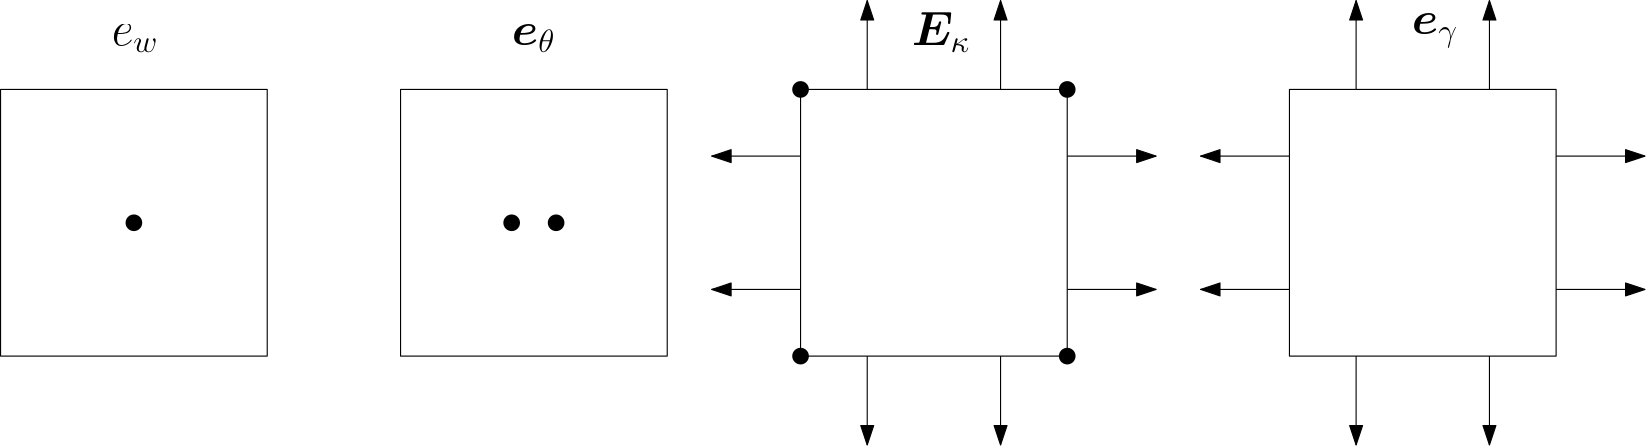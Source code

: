 <?xml version="1.0"?>
<!DOCTYPE ipe SYSTEM "ipe.dtd">
<ipe version="70206" creator="Ipe 7.2.9">
<info created="D:20200930195857" modified="D:20200930195857"/>
<preamble>\usepackage{bm}</preamble>
<ipestyle name="basic">
<symbol name="arrow/arc(spx)">
<path stroke="sym-stroke" fill="sym-stroke" pen="sym-pen">
0 0 m
-1 0.333 l
-1 -0.333 l
h
</path>
</symbol>
<symbol name="arrow/farc(spx)">
<path stroke="sym-stroke" fill="white" pen="sym-pen">
0 0 m
-1 0.333 l
-1 -0.333 l
h
</path>
</symbol>
<symbol name="arrow/ptarc(spx)">
<path stroke="sym-stroke" fill="sym-stroke" pen="sym-pen">
0 0 m
-1 0.333 l
-0.8 0 l
-1 -0.333 l
h
</path>
</symbol>
<symbol name="arrow/fptarc(spx)">
<path stroke="sym-stroke" fill="white" pen="sym-pen">
0 0 m
-1 0.333 l
-0.8 0 l
-1 -0.333 l
h
</path>
</symbol>
<symbol name="mark/circle(sx)" transformations="translations">
<path fill="sym-stroke">
0.6 0 0 0.6 0 0 e
0.4 0 0 0.4 0 0 e
</path>
</symbol>
<symbol name="mark/disk(sx)" transformations="translations">
<path fill="sym-stroke">
0.6 0 0 0.6 0 0 e
</path>
</symbol>
<symbol name="mark/fdisk(sfx)" transformations="translations">
<group>
<path fill="sym-fill">
0.5 0 0 0.5 0 0 e
</path>
<path fill="sym-stroke" fillrule="eofill">
0.6 0 0 0.6 0 0 e
0.4 0 0 0.4 0 0 e
</path>
</group>
</symbol>
<symbol name="mark/box(sx)" transformations="translations">
<path fill="sym-stroke" fillrule="eofill">
-0.6 -0.6 m
0.6 -0.6 l
0.6 0.6 l
-0.6 0.6 l
h
-0.4 -0.4 m
0.4 -0.4 l
0.4 0.4 l
-0.4 0.4 l
h
</path>
</symbol>
<symbol name="mark/square(sx)" transformations="translations">
<path fill="sym-stroke">
-0.6 -0.6 m
0.6 -0.6 l
0.6 0.6 l
-0.6 0.6 l
h
</path>
</symbol>
<symbol name="mark/fsquare(sfx)" transformations="translations">
<group>
<path fill="sym-fill">
-0.5 -0.5 m
0.5 -0.5 l
0.5 0.5 l
-0.5 0.5 l
h
</path>
<path fill="sym-stroke" fillrule="eofill">
-0.6 -0.6 m
0.6 -0.6 l
0.6 0.6 l
-0.6 0.6 l
h
-0.4 -0.4 m
0.4 -0.4 l
0.4 0.4 l
-0.4 0.4 l
h
</path>
</group>
</symbol>
<symbol name="mark/cross(sx)" transformations="translations">
<group>
<path fill="sym-stroke">
-0.43 -0.57 m
0.57 0.43 l
0.43 0.57 l
-0.57 -0.43 l
h
</path>
<path fill="sym-stroke">
-0.43 0.57 m
0.57 -0.43 l
0.43 -0.57 l
-0.57 0.43 l
h
</path>
</group>
</symbol>
<symbol name="arrow/fnormal(spx)">
<path stroke="sym-stroke" fill="white" pen="sym-pen">
0 0 m
-1 0.333 l
-1 -0.333 l
h
</path>
</symbol>
<symbol name="arrow/pointed(spx)">
<path stroke="sym-stroke" fill="sym-stroke" pen="sym-pen">
0 0 m
-1 0.333 l
-0.8 0 l
-1 -0.333 l
h
</path>
</symbol>
<symbol name="arrow/fpointed(spx)">
<path stroke="sym-stroke" fill="white" pen="sym-pen">
0 0 m
-1 0.333 l
-0.8 0 l
-1 -0.333 l
h
</path>
</symbol>
<symbol name="arrow/linear(spx)">
<path stroke="sym-stroke" pen="sym-pen">
-1 0.333 m
0 0 l
-1 -0.333 l
</path>
</symbol>
<symbol name="arrow/fdouble(spx)">
<path stroke="sym-stroke" fill="white" pen="sym-pen">
0 0 m
-1 0.333 l
-1 -0.333 l
h
-1 0 m
-2 0.333 l
-2 -0.333 l
h
</path>
</symbol>
<symbol name="arrow/double(spx)">
<path stroke="sym-stroke" fill="sym-stroke" pen="sym-pen">
0 0 m
-1 0.333 l
-1 -0.333 l
h
-1 0 m
-2 0.333 l
-2 -0.333 l
h
</path>
</symbol>
<pen name="heavier" value="0.8"/>
<pen name="fat" value="1.2"/>
<pen name="ultrafat" value="2"/>
<symbolsize name="large" value="5"/>
<symbolsize name="small" value="2"/>
<symbolsize name="tiny" value="1.1"/>
<arrowsize name="large" value="10"/>
<arrowsize name="small" value="5"/>
<arrowsize name="tiny" value="3"/>
<color name="red" value="1 0 0"/>
<color name="green" value="0 1 0"/>
<color name="blue" value="0 0 1"/>
<color name="yellow" value="1 1 0"/>
<color name="orange" value="1 0.647 0"/>
<color name="gold" value="1 0.843 0"/>
<color name="purple" value="0.627 0.125 0.941"/>
<color name="gray" value="0.745"/>
<color name="brown" value="0.647 0.165 0.165"/>
<color name="navy" value="0 0 0.502"/>
<color name="pink" value="1 0.753 0.796"/>
<color name="seagreen" value="0.18 0.545 0.341"/>
<color name="turquoise" value="0.251 0.878 0.816"/>
<color name="violet" value="0.933 0.51 0.933"/>
<color name="darkblue" value="0 0 0.545"/>
<color name="darkcyan" value="0 0.545 0.545"/>
<color name="darkgray" value="0.663"/>
<color name="darkgreen" value="0 0.392 0"/>
<color name="darkmagenta" value="0.545 0 0.545"/>
<color name="darkorange" value="1 0.549 0"/>
<color name="darkred" value="0.545 0 0"/>
<color name="lightblue" value="0.678 0.847 0.902"/>
<color name="lightcyan" value="0.878 1 1"/>
<color name="lightgray" value="0.827"/>
<color name="lightgreen" value="0.565 0.933 0.565"/>
<color name="lightyellow" value="1 1 0.878"/>
<dashstyle name="dashed" value="[4] 0"/>
<dashstyle name="dotted" value="[1 3] 0"/>
<dashstyle name="dash dotted" value="[4 2 1 2] 0"/>
<dashstyle name="dash dot dotted" value="[4 2 1 2 1 2] 0"/>
<textsize name="large" value="\large"/>
<textsize name="Large" value="\Large"/>
<textsize name="LARGE" value="\LARGE"/>
<textsize name="huge" value="\huge"/>
<textsize name="Huge" value="\Huge"/>
<textsize name="small" value="\small"/>
<textsize name="footnote" value="\footnotesize"/>
<textsize name="tiny" value="\tiny"/>
<textstyle name="center" begin="\begin{center}" end="\end{center}"/>
<textstyle name="itemize" begin="\begin{itemize}" end="\end{itemize}"/>
<textstyle name="item" begin="\begin{itemize}\item{}" end="\end{itemize}"/>
<gridsize name="4 pts" value="4"/>
<gridsize name="8 pts (~3 mm)" value="8"/>
<gridsize name="16 pts (~6 mm)" value="16"/>
<gridsize name="32 pts (~12 mm)" value="32"/>
<gridsize name="10 pts (~3.5 mm)" value="10"/>
<gridsize name="20 pts (~7 mm)" value="20"/>
<gridsize name="14 pts (~5 mm)" value="14"/>
<gridsize name="28 pts (~10 mm)" value="28"/>
<gridsize name="56 pts (~20 mm)" value="56"/>
<anglesize name="90 deg" value="90"/>
<anglesize name="60 deg" value="60"/>
<anglesize name="45 deg" value="45"/>
<anglesize name="30 deg" value="30"/>
<anglesize name="22.5 deg" value="22.5"/>
<opacity name="10%" value="0.1"/>
<opacity name="30%" value="0.3"/>
<opacity name="50%" value="0.5"/>
<opacity name="75%" value="0.75"/>
<tiling name="falling" angle="-60" step="4" width="1"/>
<tiling name="rising" angle="30" step="4" width="1"/>
</ipestyle>
<page>
<layer name="alpha"/>
<view layers="alpha" active="alpha"/>
<path layer="alpha" matrix="1 0 0 1 -32 0" stroke="black">
32 768 m
32 672 l
128 672 l
128 768 l
h
</path>
<use matrix="1 0 0 1 -32 0" name="mark/disk(sx)" pos="80 720" size="large" stroke="black"/>
<path matrix="1 0 0 1 -32 0" stroke="black">
176 768 m
176 672 l
272 672 l
272 768 l
h
</path>
<path matrix="1 0 0 1 -32 0" stroke="black">
320 768 m
320 672 l
416 672 l
416 768 l
h
</path>
<path stroke="black">
464 768 m
464 672 l
560 672 l
560 768 l
h
</path>
<use matrix="1 0 0 1 -32 0" name="mark/disk(sx)" pos="216 720" size="large" stroke="black"/>
<use matrix="1 0 0 1 -32 0" name="mark/disk(sx)" pos="232 720" size="large" stroke="black"/>
<text matrix="1 0 0 1 -20 -8" transformations="translations" pos="60 792" stroke="black" type="label" width="17" height="7.415" depth="2.58" valign="baseline" size="LARGE" style="math">e_w</text>
<text matrix="1 0 0 1 116 -8" transformations="translations" pos="212 792" stroke="black" type="label" width="21.182" height="11.814" depth="2.58" valign="baseline" size="LARGE" style="math">\bm{E}_\kappa</text>
<text matrix="1 0 0 1 -28 -12" transformations="translations" pos="212 796" stroke="black" type="label" width="15.809" height="7.654" depth="2.58" valign="baseline" size="LARGE" style="math">\bm{e}_\theta</text>
<text matrix="1 0 0 1 0 -4" transformations="translations" pos="508 792" stroke="black" type="label" width="16.751" height="7.648" depth="4.91" valign="baseline" size="LARGE" style="math">\bm{e}_\gamma</text>
<path matrix="1 0 0 1 -32 8" stroke="black" arrow="normal/normal">
320 736 m
288 736 l
</path>
<path matrix="1 0 0 1 -32 -8" stroke="black" arrow="normal/normal">
320 704 m
288 704 l
</path>
<path matrix="1 0 0 1 -40 0" stroke="black" arrow="normal/normal">
352 672 m
352 640 l
</path>
<path matrix="1 0 0 1 -24 0" stroke="black" arrow="normal/normal">
384 672 m
384 640 l
</path>
<path matrix="1 0 0 1 -32 -8" stroke="black" arrow="normal/normal">
416 704 m
448 704 l
</path>
<path matrix="1 0 0 1 -32 8" stroke="black" arrow="normal/normal">
416 736 m
448 736 l
</path>
<path matrix="1 0 0 1 -40 0" stroke="black" arrow="normal/normal">
352 768 m
352 800 l
</path>
<path matrix="1 0 0 1 -24 0" stroke="black" arrow="normal/normal">
384 768 m
384 800 l
</path>
<use matrix="1 0 0 1 -32 0" name="mark/disk(sx)" pos="320 672" size="large" stroke="black"/>
<use matrix="1 0 0 1 -32 0" name="mark/disk(sx)" pos="320 768" size="large" stroke="black"/>
<use matrix="1 0 0 1 -32 0" name="mark/disk(sx)" pos="416 768" size="large" stroke="black"/>
<use matrix="1 0 0 1 -32 0" name="mark/disk(sx)" pos="416 672" size="large" stroke="black"/>
<path matrix="1 0 0 1 0 -8" stroke="black" arrow="normal/normal">
464 704 m
432 704 l
</path>
<path matrix="1 0 0 1 0 8" stroke="black" arrow="normal/normal">
464 736 m
432 736 l
</path>
<path matrix="1 0 0 1 -8 0" stroke="black" arrow="normal/normal">
496 768 m
496 800 l
</path>
<path matrix="1 0 0 1 8 0" stroke="black" arrow="normal/normal">
528 768 m
528 800 l
</path>
<path matrix="1 0 0 1 136 0" stroke="black" arrow="normal/normal">
352 672 m
352 640 l
</path>
<path matrix="1 0 0 1 152 0" stroke="black" arrow="normal/normal">
384 672 m
384 640 l
</path>
<path matrix="1 0 0 1 144 -8" stroke="black" arrow="normal/normal">
416 704 m
448 704 l
</path>
<path matrix="1 0 0 1 144 8" stroke="black" arrow="normal/normal">
416 736 m
448 736 l
</path>
</page>
</ipe>
